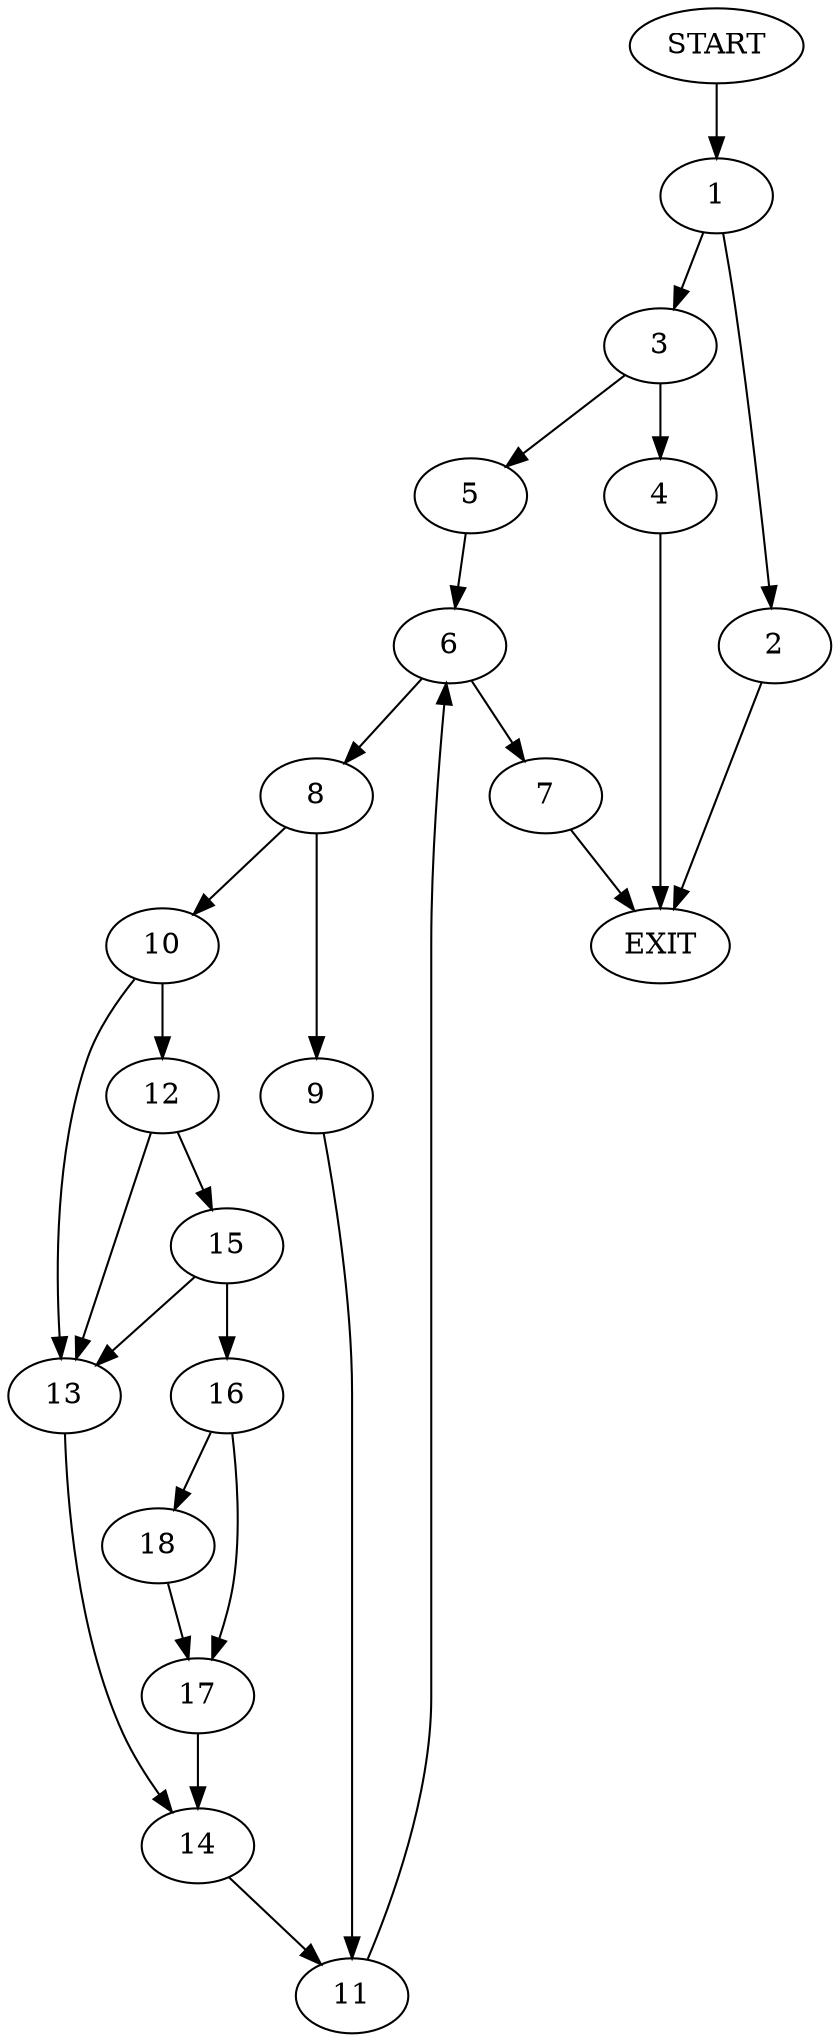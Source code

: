 digraph {
0 [label="START"]
19 [label="EXIT"]
0 -> 1
1 -> 2
1 -> 3
2 -> 19
3 -> 4
3 -> 5
5 -> 6
4 -> 19
6 -> 7
6 -> 8
7 -> 19
8 -> 9
8 -> 10
9 -> 11
10 -> 12
10 -> 13
11 -> 6
13 -> 14
12 -> 13
12 -> 15
15 -> 13
15 -> 16
16 -> 17
16 -> 18
17 -> 14
18 -> 17
14 -> 11
}
